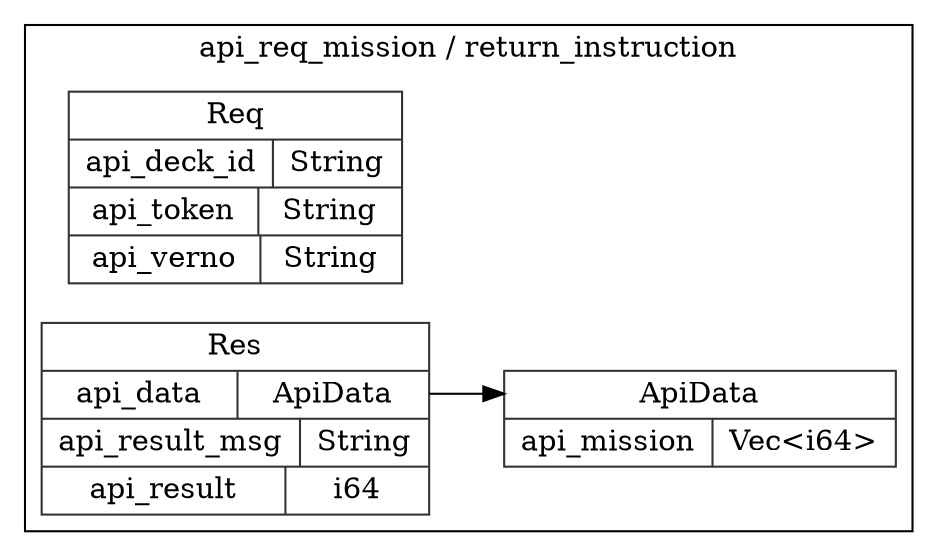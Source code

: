 digraph {
  rankdir=LR;
  subgraph cluster_0 {
    label="api_req_mission / return_instruction";
    node [style="filled", color=white, style="solid", color=gray20];
    api_req_mission__return_instruction__Req [label="<Req> Req  | { api_deck_id | <api_deck_id> String } | { api_token | <api_token> String } | { api_verno | <api_verno> String }", shape=record];
    api_req_mission__return_instruction__Res [label="<Res> Res  | { api_data | <api_data> ApiData } | { api_result_msg | <api_result_msg> String } | { api_result | <api_result> i64 }", shape=record];
    api_req_mission__return_instruction__ApiData;
    api_req_mission__return_instruction__Res:api_data:e -> api_req_mission__return_instruction__ApiData:ApiData:w;
    api_req_mission__return_instruction__ApiData [label="<ApiData> ApiData  | { api_mission | <api_mission> Vec\<i64\> }", shape=record];
  }
}
